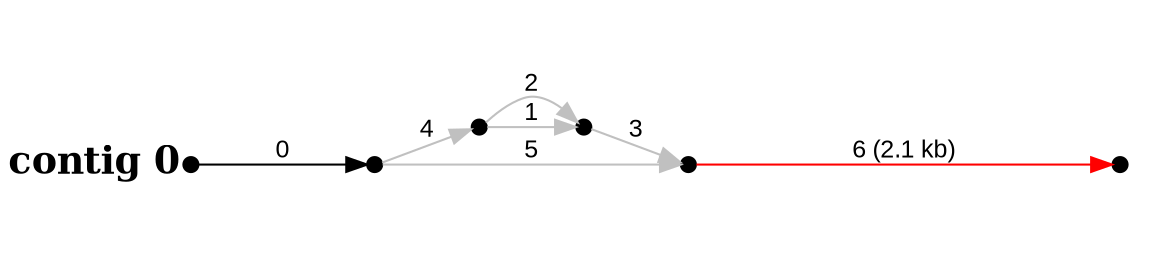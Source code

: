 digraph G {

node [width=0.1,height=0.1,fontsize=10,shape=point];
edge [fontsize=12,penwidth=1,arrowsize=1,fontname=Arial];
margin=1.0;
rankdir=LR;
labeljust=l;
margin=0;

subgraph cluster0 {
color=white;
0 -> 1 [minlen=2,color=black,label="0",taillabel="contig 0",labelangle=180,weight=10000,labeldistance=5,labelfontsize=18,labelfontname="Times-Bold"];
1 -> 3 [minlen=1,color=gray,label="5"];
1 -> 4 [minlen=1,color=gray,label="4"];
2 -> 3 [minlen=1,color=gray,label="3"];
3 -> 5 [minlen=4,color=red,label="6 (2.1 kb)"];
4 -> 2 [minlen=1,color=gray,label="1"];
4 -> 2 [minlen=1,color=gray,label="2"];
}

}
#done
